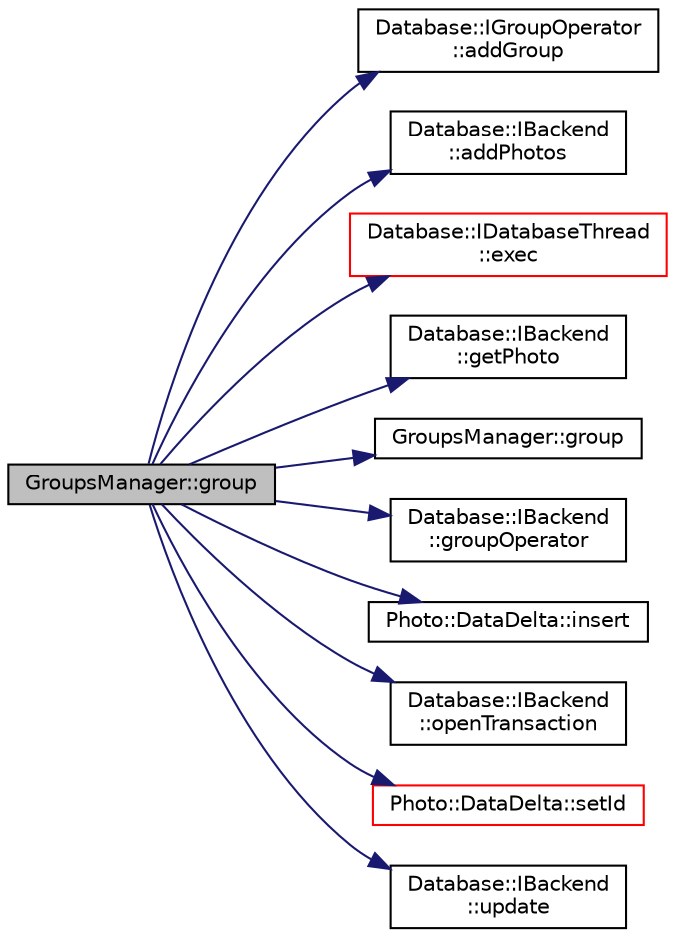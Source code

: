 digraph "GroupsManager::group"
{
 // LATEX_PDF_SIZE
  edge [fontname="Helvetica",fontsize="10",labelfontname="Helvetica",labelfontsize="10"];
  node [fontname="Helvetica",fontsize="10",shape=record];
  rankdir="LR";
  Node1 [label="GroupsManager::group",height=0.2,width=0.4,color="black", fillcolor="grey75", style="filled", fontcolor="black",tooltip=" "];
  Node1 -> Node2 [color="midnightblue",fontsize="10",style="solid",fontname="Helvetica"];
  Node2 [label="Database::IGroupOperator\l::addGroup",height=0.2,width=0.4,color="black", fillcolor="white", style="filled",URL="$struct_database_1_1_i_group_operator.html#accb5783eb399eec5f78866f689fd281e",tooltip=" "];
  Node1 -> Node3 [color="midnightblue",fontsize="10",style="solid",fontname="Helvetica"];
  Node3 [label="Database::IBackend\l::addPhotos",height=0.2,width=0.4,color="black", fillcolor="white", style="filled",URL="$struct_database_1_1_i_backend.html#a2f8aca1a1b8a30d97cb01cd6a9a3a347",tooltip="Add photos to database."];
  Node1 -> Node4 [color="midnightblue",fontsize="10",style="solid",fontname="Helvetica"];
  Node4 [label="Database::IDatabaseThread\l::exec",height=0.2,width=0.4,color="red", fillcolor="white", style="filled",URL="$struct_database_1_1_i_database_thread.html#aa25e04d591d1bfd1e414ce086b2af93e",tooltip=" "];
  Node1 -> Node7 [color="midnightblue",fontsize="10",style="solid",fontname="Helvetica"];
  Node7 [label="Database::IBackend\l::getPhoto",height=0.2,width=0.4,color="black", fillcolor="white", style="filled",URL="$struct_database_1_1_i_backend.html#a42a4220df0a0e8f90b93249e5dbb905d",tooltip="get particular photo"];
  Node1 -> Node8 [color="midnightblue",fontsize="10",style="solid",fontname="Helvetica"];
  Node8 [label="GroupsManager::group",height=0.2,width=0.4,color="black", fillcolor="white", style="filled",URL="$namespace_groups_manager.html#aedfbeedbd41e72859f20937b21e139a2",tooltip=" "];
  Node1 -> Node9 [color="midnightblue",fontsize="10",style="solid",fontname="Helvetica"];
  Node9 [label="Database::IBackend\l::groupOperator",height=0.2,width=0.4,color="black", fillcolor="white", style="filled",URL="$struct_database_1_1_i_backend.html#a055e550e830055c12ecde654f7d4d190",tooltip="get group operator"];
  Node1 -> Node10 [color="midnightblue",fontsize="10",style="solid",fontname="Helvetica"];
  Node10 [label="Photo::DataDelta::insert",height=0.2,width=0.4,color="black", fillcolor="white", style="filled",URL="$class_photo_1_1_data_delta.html#a4e20dab36867e0c89032b534c963029f",tooltip=" "];
  Node1 -> Node11 [color="midnightblue",fontsize="10",style="solid",fontname="Helvetica"];
  Node11 [label="Database::IBackend\l::openTransaction",height=0.2,width=0.4,color="black", fillcolor="white", style="filled",URL="$struct_database_1_1_i_backend.html#a486cc5c69c08a85e9cec10651b3b6ef4",tooltip="begin transaction"];
  Node1 -> Node12 [color="midnightblue",fontsize="10",style="solid",fontname="Helvetica"];
  Node12 [label="Photo::DataDelta::setId",height=0.2,width=0.4,color="red", fillcolor="white", style="filled",URL="$class_photo_1_1_data_delta.html#a8a610541a977ccd70ba88e4c2315f9b5",tooltip=" "];
  Node1 -> Node14 [color="midnightblue",fontsize="10",style="solid",fontname="Helvetica"];
  Node14 [label="Database::IBackend\l::update",height=0.2,width=0.4,color="black", fillcolor="white", style="filled",URL="$struct_database_1_1_i_backend.html#a54e72b2ef4e7cde71e7be3b7fd70c03e",tooltip="update photos details"];
}
